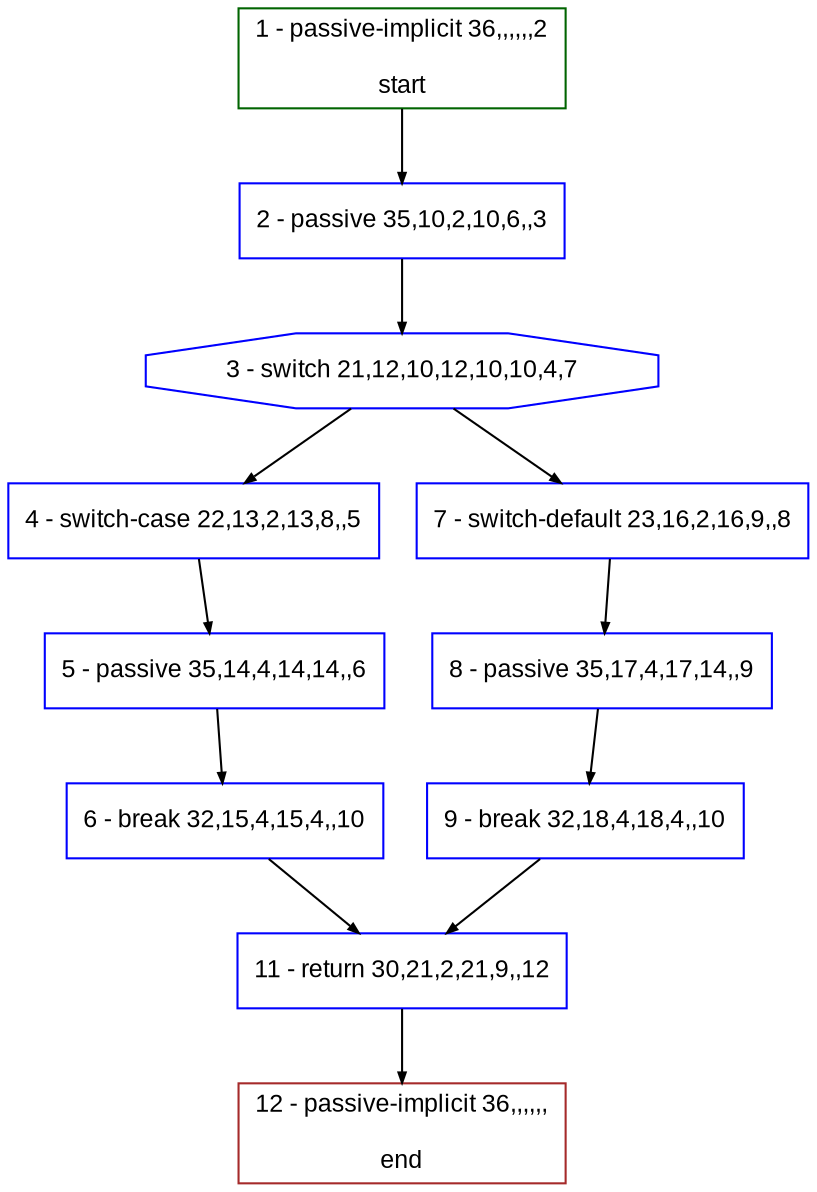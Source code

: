 digraph "" {
  graph [bgcolor="white", fillcolor="#FFFFCC", pack="true", packmode="clust", fontname="Arial", label="", fontsize="12", compound="true", style="rounded,filled"];
  node [node_initialized="no", fillcolor="white", fontname="Arial", label="", color="grey", fontsize="12", fixedsize="false", compound="true", shape="rectangle", style="filled"];
  edge [arrowtail="none", lhead="", fontcolor="black", fontname="Arial", label="", color="black", fontsize="12", arrowhead="normal", arrowsize="0.5", compound="true", ltail="", dir="forward"];
  __N1 [fillcolor="#ffffff", label="2 - passive 35,10,2,10,6,,3", color="#0000ff", shape="box", style="filled"];
  __N2 [fillcolor="#ffffff", label="1 - passive-implicit 36,,,,,,2\n\nstart", color="#006400", shape="box", style="filled"];
  __N3 [fillcolor="#ffffff", label="3 - switch 21,12,10,12,10,10,4,7", color="#0000ff", shape="octagon", style="filled"];
  __N4 [fillcolor="#ffffff", label="4 - switch-case 22,13,2,13,8,,5", color="#0000ff", shape="box", style="filled"];
  __N5 [fillcolor="#ffffff", label="7 - switch-default 23,16,2,16,9,,8", color="#0000ff", shape="box", style="filled"];
  __N6 [fillcolor="#ffffff", label="5 - passive 35,14,4,14,14,,6", color="#0000ff", shape="box", style="filled"];
  __N7 [fillcolor="#ffffff", label="6 - break 32,15,4,15,4,,10", color="#0000ff", shape="box", style="filled"];
  __N8 [fillcolor="#ffffff", label="11 - return 30,21,2,21,9,,12", color="#0000ff", shape="box", style="filled"];
  __N9 [fillcolor="#ffffff", label="8 - passive 35,17,4,17,14,,9", color="#0000ff", shape="box", style="filled"];
  __N10 [fillcolor="#ffffff", label="9 - break 32,18,4,18,4,,10", color="#0000ff", shape="box", style="filled"];
  __N11 [fillcolor="#ffffff", label="12 - passive-implicit 36,,,,,,\n\nend", color="#a52a2a", shape="box", style="filled"];
  __N2 -> __N1 [arrowtail="none", color="#000000", label="", arrowhead="normal", dir="forward"];
  __N1 -> __N3 [arrowtail="none", color="#000000", label="", arrowhead="normal", dir="forward"];
  __N3 -> __N4 [arrowtail="none", color="#000000", label="", arrowhead="normal", dir="forward"];
  __N3 -> __N5 [arrowtail="none", color="#000000", label="", arrowhead="normal", dir="forward"];
  __N4 -> __N6 [arrowtail="none", color="#000000", label="", arrowhead="normal", dir="forward"];
  __N6 -> __N7 [arrowtail="none", color="#000000", label="", arrowhead="normal", dir="forward"];
  __N7 -> __N8 [arrowtail="none", color="#000000", label="", arrowhead="normal", dir="forward"];
  __N5 -> __N9 [arrowtail="none", color="#000000", label="", arrowhead="normal", dir="forward"];
  __N9 -> __N10 [arrowtail="none", color="#000000", label="", arrowhead="normal", dir="forward"];
  __N10 -> __N8 [arrowtail="none", color="#000000", label="", arrowhead="normal", dir="forward"];
  __N8 -> __N11 [arrowtail="none", color="#000000", label="", arrowhead="normal", dir="forward"];
}
